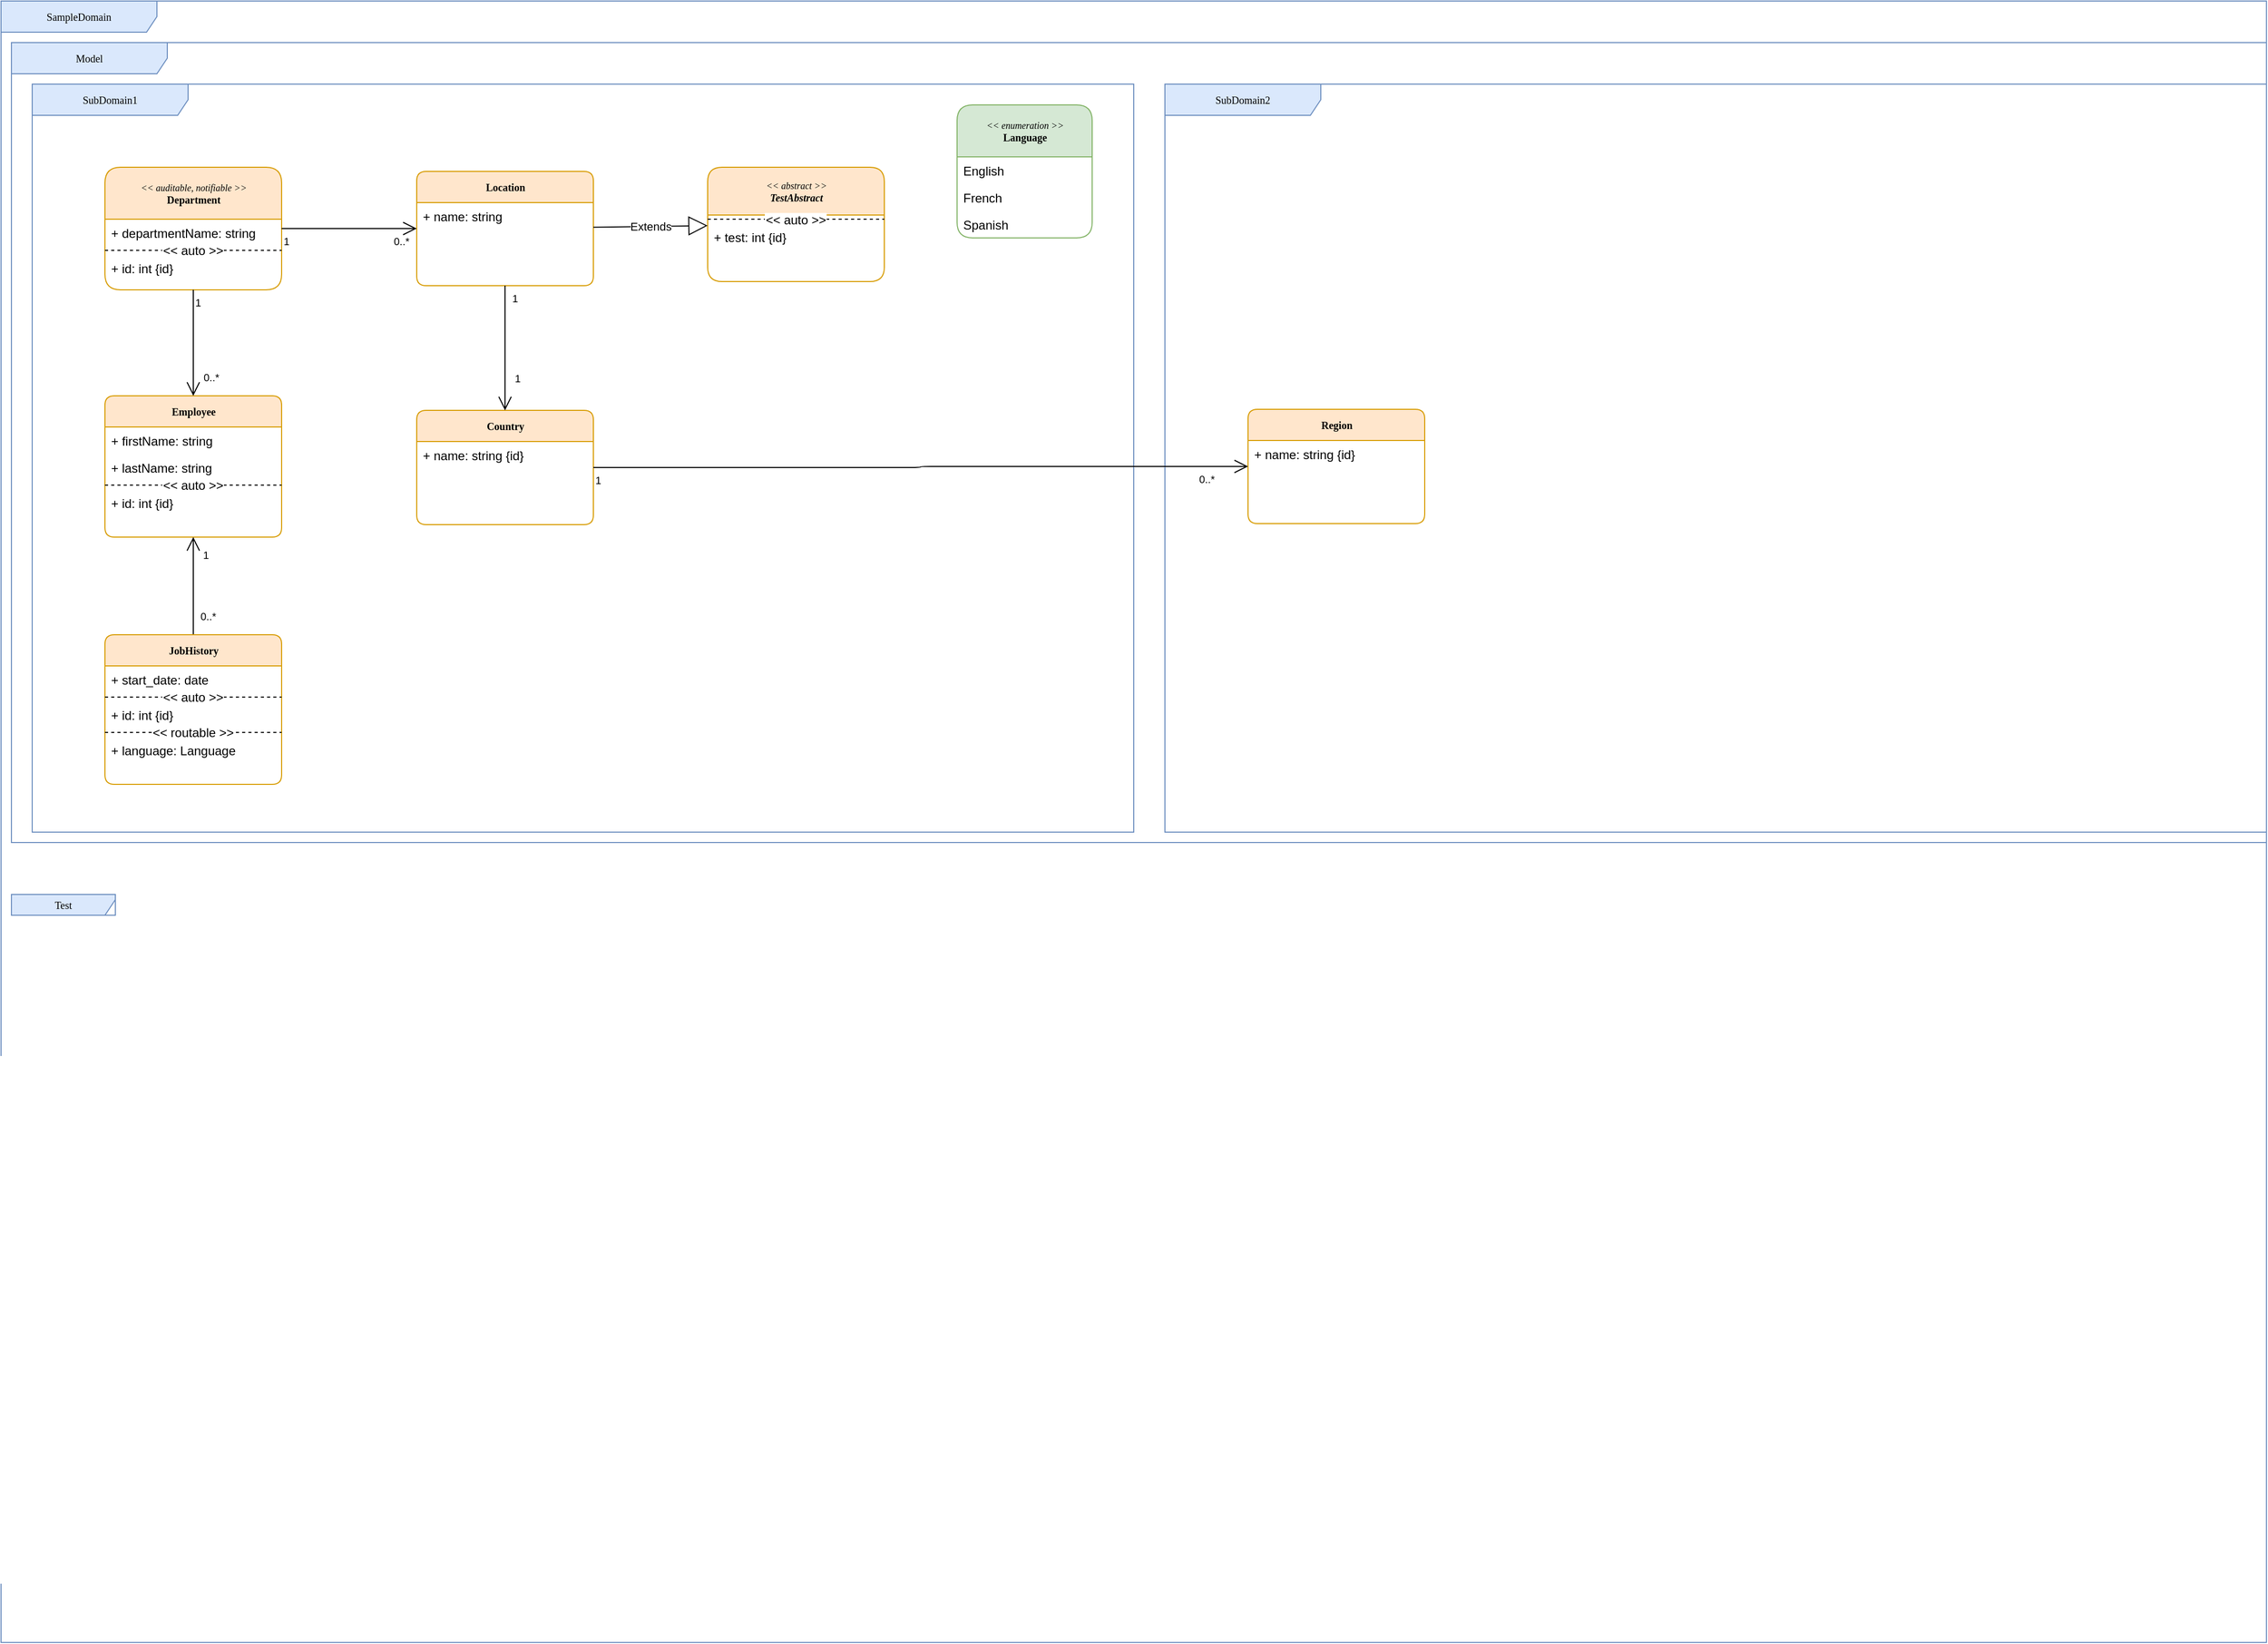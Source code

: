 <mxfile version="14.1.8" type="device"><diagram name="Page-1" id="c4acf3e9-155e-7222-9cf6-157b1a14988f"><mxGraphModel dx="1662" dy="923" grid="1" gridSize="10" guides="1" tooltips="1" connect="1" arrows="1" fold="1" page="1" pageScale="1" pageWidth="1100" pageHeight="850" background="#ffffff" math="0" shadow="0"><root><mxCell id="0"/><mxCell id="1" parent="0"/><object label="SampleDomain" UMLType="Package" id="3g-wcdet0zAriQwtyhlC-58"><mxCell style="shape=umlFrame;whiteSpace=wrap;html=1;rounded=0;shadow=0;comic=0;labelBackgroundColor=none;strokeWidth=1;fontFamily=Verdana;fontSize=10;align=center;editable=1;movable=0;width=150;height=30;dropTarget=1;container=1;recursiveResize=0;fillColor=#dae8fc;strokeColor=#6c8ebf;" parent="1" vertex="1"><mxGeometry x="10" y="10" width="2180" height="1580" as="geometry"><mxRectangle x="10" y="10" width="100" height="20" as="alternateBounds"/></mxGeometry></mxCell></object><object label="Model" UMLType="Package" id="3g-wcdet0zAriQwtyhlC-57"><mxCell style="shape=umlFrame;whiteSpace=wrap;html=1;rounded=0;shadow=0;comic=0;labelBackgroundColor=none;strokeWidth=1;fontFamily=Verdana;fontSize=10;align=center;editable=1;movable=1;width=150;height=30;dropTarget=1;container=1;recursiveResize=0;fillColor=#dae8fc;strokeColor=#6c8ebf;" parent="3g-wcdet0zAriQwtyhlC-58" vertex="1"><mxGeometry x="10" y="40" width="2170" height="770" as="geometry"><mxRectangle x="10" y="40" width="100" height="20" as="alternateBounds"/></mxGeometry></mxCell></object><object label="&lt;div&gt;SubDomain1&lt;/div&gt;" UMLType="Package" id="17acba5748e5396b-1"><mxCell style="shape=umlFrame;whiteSpace=wrap;html=1;shadow=0;comic=0;labelBackgroundColor=none;strokeWidth=1;fontFamily=Verdana;fontSize=10;align=center;editable=1;movable=1;width=150;height=30;dropTarget=1;container=1;recursiveResize=0;fillColor=#dae8fc;strokeColor=#6c8ebf;rounded=1;connectable=0;" parent="3g-wcdet0zAriQwtyhlC-57" vertex="1"><mxGeometry x="20" y="40" width="1060" height="720" as="geometry"><mxRectangle x="20" y="40" width="100" height="20" as="alternateBounds"/></mxGeometry></mxCell></object><object label="&lt;div&gt;&lt;font size=&quot;1&quot;&gt;&lt;i style=&quot;font-size: 9px&quot;&gt;&amp;lt;&amp;lt; enumeration &amp;gt;&amp;gt;&lt;/i&gt;&lt;/font&gt;&lt;br&gt;&lt;/div&gt;&lt;div&gt;&lt;b&gt;Language&lt;/b&gt;&lt;/div&gt;" UMLType="Enumeration" id="v5CykNyz_ZJ7UdN24oP3-23"><mxCell style="swimlane;html=1;fontStyle=0;childLayout=stackLayout;horizontal=1;startSize=50;fillColor=#d5e8d4;horizontalStack=0;resizeParent=1;resizeLast=0;collapsible=1;marginBottom=0;swimlaneFillColor=#ffffff;shadow=0;comic=0;labelBackgroundColor=none;strokeWidth=1;fontFamily=Verdana;fontSize=10;align=center;strokeColor=#82b366;arcSize=10;rounded=1;" parent="17acba5748e5396b-1" vertex="1"><mxGeometry x="890" y="20" width="130" height="128" as="geometry"><mxRectangle x="260" y="80" width="100" height="50" as="alternateBounds"/></mxGeometry></mxCell></object><mxCell id="v5CykNyz_ZJ7UdN24oP3-24" value="English" style="text;html=1;strokeColor=none;fillColor=none;align=left;verticalAlign=top;spacingLeft=4;spacingRight=4;whiteSpace=wrap;overflow=hidden;rotatable=0;points=[[0,0.5],[1,0.5]];portConstraint=eastwest;rounded=1;" parent="v5CykNyz_ZJ7UdN24oP3-23" vertex="1"><mxGeometry y="50" width="130" height="26" as="geometry"/></mxCell><mxCell id="v5CykNyz_ZJ7UdN24oP3-27" value="French" style="text;html=1;strokeColor=none;fillColor=none;align=left;verticalAlign=top;spacingLeft=4;spacingRight=4;whiteSpace=wrap;overflow=hidden;rotatable=0;points=[[0,0.5],[1,0.5]];portConstraint=eastwest;rounded=1;" parent="v5CykNyz_ZJ7UdN24oP3-23" vertex="1"><mxGeometry y="76" width="130" height="26" as="geometry"/></mxCell><mxCell id="v5CykNyz_ZJ7UdN24oP3-28" value="Spanish" style="text;html=1;strokeColor=none;fillColor=none;align=left;verticalAlign=top;spacingLeft=4;spacingRight=4;whiteSpace=wrap;overflow=hidden;rotatable=0;points=[[0,0.5],[1,0.5]];portConstraint=eastwest;rounded=1;" parent="v5CykNyz_ZJ7UdN24oP3-23" vertex="1"><mxGeometry y="102" width="130" height="26" as="geometry"/></mxCell><object label="&lt;div&gt;&lt;i&gt;&lt;font size=&quot;1&quot;&gt;&lt;i style=&quot;font-size: 9px&quot;&gt;&amp;lt;&amp;lt; abstract &amp;gt;&amp;gt;&lt;/i&gt;&lt;/font&gt;&lt;/i&gt;&lt;/div&gt;&lt;div&gt;&lt;b&gt;&lt;i&gt;TestAbstract&lt;/i&gt;&lt;/b&gt;&lt;/div&gt;" UMLType="Class" Abstract="True" id="7UrE3CHdKnYvW7Xawwn1-34"><mxCell style="swimlane;html=1;fontStyle=0;childLayout=stackLayout;horizontal=1;startSize=46;fillColor=#ffe6cc;horizontalStack=0;resizeParent=1;resizeLast=0;collapsible=1;marginBottom=0;swimlaneFillColor=#ffffff;shadow=0;comic=0;labelBackgroundColor=none;strokeWidth=1;fontFamily=Verdana;fontSize=10;align=center;strokeColor=#d79b00;arcSize=10;glass=0;sketch=0;rounded=1;" parent="17acba5748e5396b-1" vertex="1"><mxGeometry x="650" y="80" width="170" height="110" as="geometry"><mxRectangle x="660" y="104" width="100" height="50" as="alternateBounds"/></mxGeometry></mxCell></object><mxCell id="7UrE3CHdKnYvW7Xawwn1-38" value="&lt;&lt; auto &gt;&gt;" style="line;strokeWidth=1;align=center;verticalAlign=middle;spacingTop=0;spacingLeft=0;spacingRight=0;rotatable=0;labelPosition=center;points=[];portConstraint=eastwest;dashed=1;verticalLabelPosition=middle;perimeterSpacing=0;part=0;spacingBottom=0;fillColor=none;labelPadding=0;rounded=1;" parent="7UrE3CHdKnYvW7Xawwn1-34" vertex="1"><mxGeometry y="46" width="170" height="8" as="geometry"/></mxCell><mxCell id="7UrE3CHdKnYvW7Xawwn1-35" value="&lt;div&gt;+ test: int {id}&lt;br&gt;&lt;/div&gt;" style="text;html=1;strokeColor=none;fillColor=none;align=left;verticalAlign=top;spacingLeft=4;spacingRight=4;whiteSpace=wrap;overflow=hidden;rotatable=0;points=[[0,0.5],[1,0.5]];portConstraint=eastwest;rounded=1;" parent="7UrE3CHdKnYvW7Xawwn1-34" vertex="1"><mxGeometry y="54" width="170" height="26" as="geometry"/></mxCell><object label="&lt;div&gt;&lt;font size=&quot;1&quot;&gt;&lt;i style=&quot;font-size: 9px&quot;&gt;&amp;lt;&amp;lt; auditable, notifiable &amp;gt;&amp;gt;&lt;/i&gt;&lt;/font&gt;&lt;br&gt;&lt;/div&gt;&lt;div&gt;&lt;b&gt;Department&lt;/b&gt;&lt;/div&gt;" UMLType="Class" id="17acba5748e5396b-20"><mxCell style="swimlane;html=1;fontStyle=0;childLayout=stackLayout;horizontal=1;startSize=50;fillColor=#ffe6cc;horizontalStack=0;resizeParent=1;resizeLast=0;collapsible=1;marginBottom=0;swimlaneFillColor=#ffffff;shadow=0;comic=0;labelBackgroundColor=none;strokeWidth=1;fontFamily=Verdana;fontSize=10;align=center;strokeColor=#d79b00;arcSize=10;rounded=1;" parent="17acba5748e5396b-1" vertex="1"><mxGeometry x="70" y="80" width="170" height="118" as="geometry"><mxRectangle x="260" y="80" width="100" height="50" as="alternateBounds"/></mxGeometry></mxCell></object><mxCell id="17acba5748e5396b-21" value="&lt;div&gt;+ departmentName: string&lt;/div&gt;" style="text;html=1;strokeColor=none;fillColor=none;align=left;verticalAlign=top;spacingLeft=4;spacingRight=4;whiteSpace=wrap;overflow=hidden;rotatable=0;points=[[0,0.5],[1,0.5]];portConstraint=eastwest;rounded=1;" parent="17acba5748e5396b-20" vertex="1"><mxGeometry y="50" width="170" height="26" as="geometry"/></mxCell><mxCell id="7UrE3CHdKnYvW7Xawwn1-23" value="&lt;&lt; auto &gt;&gt;" style="line;strokeWidth=1;fillColor=none;align=center;verticalAlign=middle;spacingTop=-1;spacingLeft=0;spacingRight=0;rotatable=0;labelPosition=center;points=[];portConstraint=eastwest;dashed=1;verticalLabelPosition=middle;perimeterSpacing=1;part=0;rounded=1;" parent="17acba5748e5396b-20" vertex="1"><mxGeometry y="76" width="170" height="8" as="geometry"/></mxCell><mxCell id="7UrE3CHdKnYvW7Xawwn1-26" value="&lt;div&gt;+ id: int {id}&lt;/div&gt;" style="text;html=1;strokeColor=none;fillColor=none;align=left;verticalAlign=top;spacingLeft=4;spacingRight=4;whiteSpace=wrap;overflow=hidden;rotatable=0;points=[[0,0.5],[1,0.5]];portConstraint=eastwest;rounded=1;" parent="17acba5748e5396b-20" vertex="1"><mxGeometry y="84" width="170" height="26" as="geometry"/></mxCell><object label="&lt;b&gt;Location&lt;/b&gt;" UMLType="Class" id="7UrE3CHdKnYvW7Xawwn1-30"><mxCell style="swimlane;html=1;fontStyle=0;childLayout=stackLayout;horizontal=1;startSize=30;fillColor=#ffe6cc;horizontalStack=0;resizeParent=1;resizeLast=0;collapsible=1;marginBottom=0;swimlaneFillColor=#ffffff;shadow=0;comic=0;labelBackgroundColor=none;strokeWidth=1;fontFamily=Verdana;fontSize=10;align=center;strokeColor=#d79b00;arcSize=10;rounded=1;" parent="17acba5748e5396b-1" vertex="1"><mxGeometry x="370" y="84" width="170" height="110" as="geometry"><mxRectangle x="260" y="80" width="100" height="50" as="alternateBounds"/></mxGeometry></mxCell></object><mxCell id="7UrE3CHdKnYvW7Xawwn1-31" value="&lt;div&gt;+ name: string&lt;/div&gt;" style="text;html=1;strokeColor=none;fillColor=none;align=left;verticalAlign=top;spacingLeft=4;spacingRight=4;whiteSpace=wrap;overflow=hidden;rotatable=0;points=[[0,0.5],[1,0.5]];portConstraint=eastwest;rounded=1;" parent="7UrE3CHdKnYvW7Xawwn1-30" vertex="1"><mxGeometry y="30" width="170" height="26" as="geometry"/></mxCell><object label="Extends" UMLType="Generalization" id="7UrE3CHdKnYvW7Xawwn1-39"><mxCell style="endArrow=block;endSize=16;endFill=0;html=1;" parent="17acba5748e5396b-1" source="7UrE3CHdKnYvW7Xawwn1-30" target="7UrE3CHdKnYvW7Xawwn1-34" edge="1"><mxGeometry width="160" relative="1" as="geometry"><mxPoint x="540" y="139" as="sourcePoint"/><mxPoint x="640" y="139" as="targetPoint"/></mxGeometry></mxCell></object><object label="" UMLType="Association" id="7UrE3CHdKnYvW7Xawwn1-13"><mxCell style="verticalAlign=bottom;html=1;endArrow=open;edgeStyle=orthogonalEdgeStyle;comic=0;endFill=0;endSize=11;" parent="17acba5748e5396b-1" source="17acba5748e5396b-20" target="7UrE3CHdKnYvW7Xawwn1-30" edge="1"><mxGeometry relative="1" as="geometry"><mxPoint x="210" y="350" as="sourcePoint"/><mxPoint x="560" y="122" as="targetPoint"/></mxGeometry></mxCell></object><object label="1" UMLType="SourceMultiplicity" id="7UrE3CHdKnYvW7Xawwn1-14"><mxCell style="resizable=0;html=1;align=left;verticalAlign=top;labelBackgroundColor=none;fontSize=10;rounded=1;" parent="7UrE3CHdKnYvW7Xawwn1-13" connectable="0" vertex="1"><mxGeometry x="-1" relative="1" as="geometry"/></mxCell></object><mxCell id="7UrE3CHdKnYvW7Xawwn1-15" value="" style="resizable=0;html=1;align=left;verticalAlign=bottom;labelBackgroundColor=none;fontSize=10;rounded=1;" parent="7UrE3CHdKnYvW7Xawwn1-13" connectable="0" vertex="1"><mxGeometry x="-1" relative="1" as="geometry"/></mxCell><object label="&lt;div&gt;0..*&lt;/div&gt;" UMLType="DestinationMultiplicity" id="7UrE3CHdKnYvW7Xawwn1-16"><mxCell style="resizable=0;html=1;align=right;verticalAlign=top;labelBackgroundColor=none;fontSize=10;rounded=1;" parent="7UrE3CHdKnYvW7Xawwn1-13" connectable="0" vertex="1"><mxGeometry x="0.9" relative="1" as="geometry"/></mxCell></object><mxCell id="7UrE3CHdKnYvW7Xawwn1-17" value="" style="resizable=0;html=1;align=right;verticalAlign=bottom;labelBackgroundColor=none;fontSize=10;rounded=1;" parent="7UrE3CHdKnYvW7Xawwn1-13" connectable="0" vertex="1"><mxGeometry x="0.9" relative="1" as="geometry"/></mxCell><object label="&lt;b&gt;Country&lt;/b&gt;" UMLType="Class" id="v5CykNyz_ZJ7UdN24oP3-29"><mxCell style="swimlane;html=1;fontStyle=0;childLayout=stackLayout;horizontal=1;startSize=30;fillColor=#ffe6cc;horizontalStack=0;resizeParent=1;resizeLast=0;collapsible=1;marginBottom=0;swimlaneFillColor=#ffffff;shadow=0;comic=0;labelBackgroundColor=none;strokeWidth=1;fontFamily=Verdana;fontSize=10;align=center;strokeColor=#d79b00;arcSize=10;rounded=1;" parent="17acba5748e5396b-1" vertex="1"><mxGeometry x="370" y="314" width="170" height="110" as="geometry"><mxRectangle x="260" y="80" width="100" height="50" as="alternateBounds"/></mxGeometry></mxCell></object><mxCell id="v5CykNyz_ZJ7UdN24oP3-30" value="&lt;div&gt;+ name: string {id}&lt;br&gt;&lt;/div&gt;" style="text;html=1;strokeColor=none;fillColor=none;align=left;verticalAlign=top;spacingLeft=4;spacingRight=4;whiteSpace=wrap;overflow=hidden;rotatable=0;points=[[0,0.5],[1,0.5]];portConstraint=eastwest;rounded=1;" parent="v5CykNyz_ZJ7UdN24oP3-29" vertex="1"><mxGeometry y="30" width="170" height="26" as="geometry"/></mxCell><object label="&lt;div&gt;&lt;b&gt;Employee&lt;/b&gt;&lt;/div&gt;" UMLType="Class" id="v5CykNyz_ZJ7UdN24oP3-2"><mxCell style="swimlane;html=1;fontStyle=0;childLayout=stackLayout;horizontal=1;startSize=30;fillColor=#ffe6cc;horizontalStack=0;resizeParent=1;resizeLast=0;collapsible=1;marginBottom=0;swimlaneFillColor=#ffffff;shadow=0;comic=0;labelBackgroundColor=none;strokeWidth=1;fontFamily=Verdana;fontSize=10;align=center;strokeColor=#d79b00;arcSize=10;rounded=1;" parent="17acba5748e5396b-1" vertex="1"><mxGeometry x="70" y="300" width="170" height="136" as="geometry"><mxRectangle x="260" y="80" width="100" height="50" as="alternateBounds"/></mxGeometry></mxCell></object><mxCell id="v5CykNyz_ZJ7UdN24oP3-3" value="&lt;div&gt;+ firstName: string&lt;/div&gt;" style="text;html=1;strokeColor=none;fillColor=none;align=left;verticalAlign=top;spacingLeft=4;spacingRight=4;whiteSpace=wrap;overflow=hidden;rotatable=0;points=[[0,0.5],[1,0.5]];portConstraint=eastwest;rounded=1;" parent="v5CykNyz_ZJ7UdN24oP3-2" vertex="1"><mxGeometry y="30" width="170" height="26" as="geometry"/></mxCell><mxCell id="v5CykNyz_ZJ7UdN24oP3-6" value="&lt;div&gt;+ lastName: string&lt;/div&gt;" style="text;html=1;strokeColor=none;fillColor=none;align=left;verticalAlign=top;spacingLeft=4;spacingRight=4;whiteSpace=wrap;overflow=hidden;rotatable=0;points=[[0,0.5],[1,0.5]];portConstraint=eastwest;rounded=1;" parent="v5CykNyz_ZJ7UdN24oP3-2" vertex="1"><mxGeometry y="56" width="170" height="26" as="geometry"/></mxCell><mxCell id="v5CykNyz_ZJ7UdN24oP3-4" value="&lt;&lt; auto &gt;&gt;" style="line;strokeWidth=1;fillColor=none;align=center;verticalAlign=middle;spacingTop=-1;spacingLeft=0;spacingRight=0;rotatable=0;labelPosition=center;points=[];portConstraint=eastwest;dashed=1;verticalLabelPosition=middle;perimeterSpacing=1;part=0;rounded=1;" parent="v5CykNyz_ZJ7UdN24oP3-2" vertex="1"><mxGeometry y="82" width="170" height="8" as="geometry"/></mxCell><mxCell id="v5CykNyz_ZJ7UdN24oP3-5" value="&lt;div&gt;+ id: int {id}&lt;/div&gt;" style="text;html=1;strokeColor=none;fillColor=none;align=left;verticalAlign=top;spacingLeft=4;spacingRight=4;whiteSpace=wrap;overflow=hidden;rotatable=0;points=[[0,0.5],[1,0.5]];portConstraint=eastwest;rounded=1;" parent="v5CykNyz_ZJ7UdN24oP3-2" vertex="1"><mxGeometry y="90" width="170" height="26" as="geometry"/></mxCell><object label="" UMLType="Association" id="X6_GDUgpjBKw1VpaA0fO-1"><mxCell style="verticalAlign=bottom;html=1;endArrow=open;edgeStyle=orthogonalEdgeStyle;comic=0;endFill=0;endSize=11;" parent="17acba5748e5396b-1" source="17acba5748e5396b-20" target="v5CykNyz_ZJ7UdN24oP3-2" edge="1"><mxGeometry relative="1" as="geometry"><mxPoint x="180" y="230" as="sourcePoint"/><mxPoint x="310" y="230" as="targetPoint"/></mxGeometry></mxCell></object><object label="1" UMLType="SourceMultiplicity" id="X6_GDUgpjBKw1VpaA0fO-2"><mxCell style="resizable=0;html=1;align=left;verticalAlign=top;labelBackgroundColor=none;fontSize=10;rounded=1;" parent="X6_GDUgpjBKw1VpaA0fO-1" connectable="0" vertex="1"><mxGeometry x="-1" relative="1" as="geometry"/></mxCell></object><mxCell id="X6_GDUgpjBKw1VpaA0fO-3" value="" style="resizable=0;html=1;align=left;verticalAlign=bottom;labelBackgroundColor=none;fontSize=10;rounded=1;" parent="X6_GDUgpjBKw1VpaA0fO-1" connectable="0" vertex="1"><mxGeometry x="-1" relative="1" as="geometry"/></mxCell><object label="&lt;div&gt;0..*&lt;/div&gt;" UMLType="DestinationMultiplicity" id="X6_GDUgpjBKw1VpaA0fO-4"><mxCell style="resizable=0;html=1;align=right;verticalAlign=top;labelBackgroundColor=none;fontSize=10;rounded=1;" parent="X6_GDUgpjBKw1VpaA0fO-1" connectable="0" vertex="1"><mxGeometry x="0.9" relative="1" as="geometry"><mxPoint x="25" y="-24.8" as="offset"/></mxGeometry></mxCell></object><mxCell id="X6_GDUgpjBKw1VpaA0fO-5" value="" style="resizable=0;html=1;align=right;verticalAlign=bottom;labelBackgroundColor=none;fontSize=10;rounded=1;" parent="X6_GDUgpjBKw1VpaA0fO-1" connectable="0" vertex="1"><mxGeometry x="0.9" relative="1" as="geometry"/></mxCell><object label="" UMLType="Association" id="X6_GDUgpjBKw1VpaA0fO-6"><mxCell style="verticalAlign=bottom;html=1;endArrow=open;edgeStyle=orthogonalEdgeStyle;comic=0;endFill=0;endSize=11;" parent="17acba5748e5396b-1" source="v5CykNyz_ZJ7UdN24oP3-12" target="v5CykNyz_ZJ7UdN24oP3-2" edge="1"><mxGeometry relative="1" as="geometry"><mxPoint x="250" y="460" as="sourcePoint"/><mxPoint x="380" y="460" as="targetPoint"/></mxGeometry></mxCell></object><object label="0..*" UMLType="SourceMultiplicity" id="X6_GDUgpjBKw1VpaA0fO-7"><mxCell style="resizable=0;html=1;align=left;verticalAlign=top;labelBackgroundColor=none;fontSize=10;rounded=1;" parent="X6_GDUgpjBKw1VpaA0fO-6" connectable="0" vertex="1"><mxGeometry x="-1" relative="1" as="geometry"><mxPoint x="5" y="-30" as="offset"/></mxGeometry></mxCell></object><mxCell id="X6_GDUgpjBKw1VpaA0fO-8" value="" style="resizable=0;html=1;align=left;verticalAlign=bottom;labelBackgroundColor=none;fontSize=10;rounded=1;" parent="X6_GDUgpjBKw1VpaA0fO-6" connectable="0" vertex="1"><mxGeometry x="-1" relative="1" as="geometry"/></mxCell><object label="1" UMLType="DestinationMultiplicity" id="X6_GDUgpjBKw1VpaA0fO-9"><mxCell style="resizable=0;html=1;align=right;verticalAlign=top;labelBackgroundColor=none;fontSize=10;rounded=1;" parent="X6_GDUgpjBKw1VpaA0fO-6" connectable="0" vertex="1"><mxGeometry x="0.9" relative="1" as="geometry"><mxPoint x="15" as="offset"/></mxGeometry></mxCell></object><mxCell id="X6_GDUgpjBKw1VpaA0fO-10" value="" style="resizable=0;html=1;align=right;verticalAlign=bottom;labelBackgroundColor=none;fontSize=10;rounded=1;" parent="X6_GDUgpjBKw1VpaA0fO-6" connectable="0" vertex="1"><mxGeometry x="0.9" relative="1" as="geometry"/></mxCell><object label="&lt;b&gt;JobHistory&lt;/b&gt;" UMLType="Class" id="v5CykNyz_ZJ7UdN24oP3-12"><mxCell style="swimlane;html=1;fontStyle=0;childLayout=stackLayout;horizontal=1;startSize=30;fillColor=#ffe6cc;horizontalStack=0;resizeParent=1;resizeLast=0;collapsible=1;marginBottom=0;swimlaneFillColor=#ffffff;shadow=0;comic=0;labelBackgroundColor=none;strokeWidth=1;fontFamily=Verdana;fontSize=10;align=center;strokeColor=#d79b00;arcSize=10;rounded=1;" parent="17acba5748e5396b-1" vertex="1"><mxGeometry x="70" y="530" width="170" height="144" as="geometry"><mxRectangle x="260" y="80" width="100" height="50" as="alternateBounds"/></mxGeometry></mxCell></object><mxCell id="v5CykNyz_ZJ7UdN24oP3-13" value="&lt;div&gt;+ start_date: date&lt;br&gt;&lt;/div&gt;" style="text;html=1;strokeColor=none;fillColor=none;align=left;verticalAlign=top;spacingLeft=4;spacingRight=4;whiteSpace=wrap;overflow=hidden;rotatable=0;points=[[0,0.5],[1,0.5]];portConstraint=eastwest;rounded=1;" parent="v5CykNyz_ZJ7UdN24oP3-12" vertex="1"><mxGeometry y="30" width="170" height="26" as="geometry"/></mxCell><mxCell id="v5CykNyz_ZJ7UdN24oP3-15" value="&lt;&lt; auto &gt;&gt;" style="line;strokeWidth=1;fillColor=none;align=center;verticalAlign=middle;spacingTop=-1;spacingLeft=0;spacingRight=0;rotatable=0;labelPosition=center;points=[];portConstraint=eastwest;dashed=1;verticalLabelPosition=middle;perimeterSpacing=1;part=0;rounded=1;" parent="v5CykNyz_ZJ7UdN24oP3-12" vertex="1"><mxGeometry y="56" width="170" height="8" as="geometry"/></mxCell><mxCell id="v5CykNyz_ZJ7UdN24oP3-16" value="&lt;div&gt;+ id: int {id}&lt;/div&gt;" style="text;html=1;strokeColor=none;fillColor=none;align=left;verticalAlign=top;spacingLeft=4;spacingRight=4;whiteSpace=wrap;overflow=hidden;rotatable=0;points=[[0,0.5],[1,0.5]];portConstraint=eastwest;rounded=1;" parent="v5CykNyz_ZJ7UdN24oP3-12" vertex="1"><mxGeometry y="64" width="170" height="26" as="geometry"/></mxCell><mxCell id="v5CykNyz_ZJ7UdN24oP3-22" value="&lt;&lt; routable &gt;&gt;" style="line;strokeWidth=1;fillColor=none;align=center;verticalAlign=middle;spacingTop=-1;spacingLeft=0;spacingRight=0;rotatable=0;labelPosition=center;points=[];portConstraint=eastwest;dashed=1;verticalLabelPosition=middle;perimeterSpacing=1;part=0;rounded=1;" parent="v5CykNyz_ZJ7UdN24oP3-12" vertex="1"><mxGeometry y="90" width="170" height="8" as="geometry"/></mxCell><mxCell id="v5CykNyz_ZJ7UdN24oP3-14" value="&lt;div&gt;+ language: Language&lt;/div&gt;" style="text;html=1;strokeColor=none;fillColor=none;align=left;verticalAlign=top;spacingLeft=4;spacingRight=4;whiteSpace=wrap;overflow=hidden;rotatable=0;points=[[0,0.5],[1,0.5]];portConstraint=eastwest;rounded=1;" parent="v5CykNyz_ZJ7UdN24oP3-12" vertex="1"><mxGeometry y="98" width="170" height="26" as="geometry"/></mxCell><object label="" UMLType="Association" id="X6_GDUgpjBKw1VpaA0fO-11"><mxCell style="verticalAlign=bottom;html=1;endArrow=open;edgeStyle=orthogonalEdgeStyle;comic=0;endFill=0;endSize=11;" parent="17acba5748e5396b-1" source="7UrE3CHdKnYvW7Xawwn1-30" target="v5CykNyz_ZJ7UdN24oP3-29" edge="1"><mxGeometry relative="1" as="geometry"><mxPoint x="460" y="220" as="sourcePoint"/><mxPoint x="590" y="220" as="targetPoint"/></mxGeometry></mxCell></object><object label="1" UMLType="SourceMultiplicity" id="X6_GDUgpjBKw1VpaA0fO-12"><mxCell style="resizable=0;html=1;align=left;verticalAlign=top;labelBackgroundColor=none;fontSize=10;rounded=1;" parent="X6_GDUgpjBKw1VpaA0fO-11" connectable="0" vertex="1"><mxGeometry x="-1" relative="1" as="geometry"><mxPoint x="5" as="offset"/></mxGeometry></mxCell></object><mxCell id="X6_GDUgpjBKw1VpaA0fO-13" value="" style="resizable=0;html=1;align=left;verticalAlign=bottom;labelBackgroundColor=none;fontSize=10;rounded=1;" parent="X6_GDUgpjBKw1VpaA0fO-11" connectable="0" vertex="1"><mxGeometry x="-1" relative="1" as="geometry"/></mxCell><object label="1" UMLType="DestinationMultiplicity" id="X6_GDUgpjBKw1VpaA0fO-14"><mxCell style="resizable=0;html=1;align=right;verticalAlign=top;labelBackgroundColor=none;fontSize=10;rounded=1;" parent="X6_GDUgpjBKw1VpaA0fO-11" connectable="0" vertex="1"><mxGeometry x="0.9" relative="1" as="geometry"><mxPoint x="15" y="-37.2" as="offset"/></mxGeometry></mxCell></object><mxCell id="X6_GDUgpjBKw1VpaA0fO-15" value="" style="resizable=0;html=1;align=right;verticalAlign=bottom;labelBackgroundColor=none;fontSize=10;rounded=1;" parent="X6_GDUgpjBKw1VpaA0fO-11" connectable="0" vertex="1"><mxGeometry x="0.9" relative="1" as="geometry"/></mxCell><object label="&lt;div&gt;SubDomain2&lt;/div&gt;" UMLType="Package" id="3g-wcdet0zAriQwtyhlC-60"><mxCell style="shape=umlFrame;whiteSpace=wrap;html=1;rounded=0;shadow=0;comic=0;labelBackgroundColor=none;strokeWidth=1;fontFamily=Verdana;fontSize=10;align=center;editable=1;movable=0;width=150;height=30;dropTarget=1;container=1;recursiveResize=0;fillColor=#dae8fc;strokeColor=#6c8ebf;connectable=0;" parent="3g-wcdet0zAriQwtyhlC-57" vertex="1"><mxGeometry x="1110" y="40" width="1060" height="720" as="geometry"><mxRectangle x="1110" y="40" width="100" height="20" as="alternateBounds"/></mxGeometry></mxCell></object><object label="&lt;b&gt;Region&lt;/b&gt;" UMLType="Class" id="v5CykNyz_ZJ7UdN24oP3-31"><mxCell style="swimlane;html=1;fontStyle=0;childLayout=stackLayout;horizontal=1;startSize=30;fillColor=#ffe6cc;horizontalStack=0;resizeParent=1;resizeLast=0;collapsible=1;marginBottom=0;swimlaneFillColor=#ffffff;shadow=0;comic=0;labelBackgroundColor=none;strokeWidth=1;fontFamily=Verdana;fontSize=10;align=center;strokeColor=#d79b00;arcSize=10;rounded=1;" parent="3g-wcdet0zAriQwtyhlC-60" vertex="1"><mxGeometry x="80" y="313" width="170" height="110" as="geometry"><mxRectangle x="260" y="80" width="100" height="50" as="alternateBounds"/></mxGeometry></mxCell></object><mxCell id="v5CykNyz_ZJ7UdN24oP3-32" value="&lt;div&gt;+ name: string {id}&lt;br&gt;&lt;/div&gt;" style="text;html=1;strokeColor=none;fillColor=none;align=left;verticalAlign=top;spacingLeft=4;spacingRight=4;whiteSpace=wrap;overflow=hidden;rotatable=0;points=[[0,0.5],[1,0.5]];portConstraint=eastwest;rounded=1;" parent="v5CykNyz_ZJ7UdN24oP3-31" vertex="1"><mxGeometry y="30" width="170" height="26" as="geometry"/></mxCell><object label="" UMLType="Association" id="X6_GDUgpjBKw1VpaA0fO-16"><mxCell style="verticalAlign=bottom;html=1;endArrow=open;edgeStyle=orthogonalEdgeStyle;comic=0;endFill=0;endSize=11;noJump=0;" parent="3g-wcdet0zAriQwtyhlC-57" source="v5CykNyz_ZJ7UdN24oP3-29" target="v5CykNyz_ZJ7UdN24oP3-31" edge="1"><mxGeometry relative="1" as="geometry"><mxPoint x="560" y="320" as="sourcePoint"/><mxPoint x="690" y="320" as="targetPoint"/></mxGeometry></mxCell></object><object label="1" UMLType="SourceMultiplicity" id="X6_GDUgpjBKw1VpaA0fO-17"><mxCell style="resizable=0;html=1;align=left;verticalAlign=top;labelBackgroundColor=none;fontSize=10;rounded=1;" parent="X6_GDUgpjBKw1VpaA0fO-16" connectable="0" vertex="1"><mxGeometry x="-1" relative="1" as="geometry"/></mxCell></object><mxCell id="X6_GDUgpjBKw1VpaA0fO-18" value="" style="resizable=0;html=1;align=left;verticalAlign=bottom;labelBackgroundColor=none;fontSize=10;rounded=1;" parent="X6_GDUgpjBKw1VpaA0fO-16" connectable="0" vertex="1"><mxGeometry x="-1" relative="1" as="geometry"/></mxCell><object label="&lt;div&gt;0..*&lt;/div&gt;" UMLType="DestinationMultiplicity" id="X6_GDUgpjBKw1VpaA0fO-19"><mxCell style="resizable=0;html=1;align=right;verticalAlign=top;labelBackgroundColor=none;fontSize=10;rounded=1;" parent="X6_GDUgpjBKw1VpaA0fO-16" connectable="0" vertex="1"><mxGeometry x="0.9" relative="1" as="geometry"/></mxCell></object><mxCell id="X6_GDUgpjBKw1VpaA0fO-20" value="" style="resizable=0;html=1;align=right;verticalAlign=bottom;labelBackgroundColor=none;fontSize=10;rounded=1;" parent="X6_GDUgpjBKw1VpaA0fO-16" connectable="0" vertex="1"><mxGeometry x="0.9" relative="1" as="geometry"/></mxCell><object label="Test" UMLType="Package" id="3g-wcdet0zAriQwtyhlC-59"><mxCell style="shape=umlFrame;whiteSpace=wrap;html=1;rounded=0;shadow=0;comic=0;labelBackgroundColor=none;strokeWidth=1;fontFamily=Verdana;fontSize=10;align=center;editable=1;movable=1;width=150;height=30;dropTarget=1;container=1;recursiveResize=0;fillColor=#dae8fc;strokeColor=#6c8ebf;" parent="3g-wcdet0zAriQwtyhlC-58" vertex="1" collapsed="1"><mxGeometry x="10" y="860" width="100" height="20" as="geometry"><mxRectangle x="10" y="860" width="1060" height="720" as="alternateBounds"/></mxGeometry></mxCell></object></root></mxGraphModel></diagram></mxfile>
